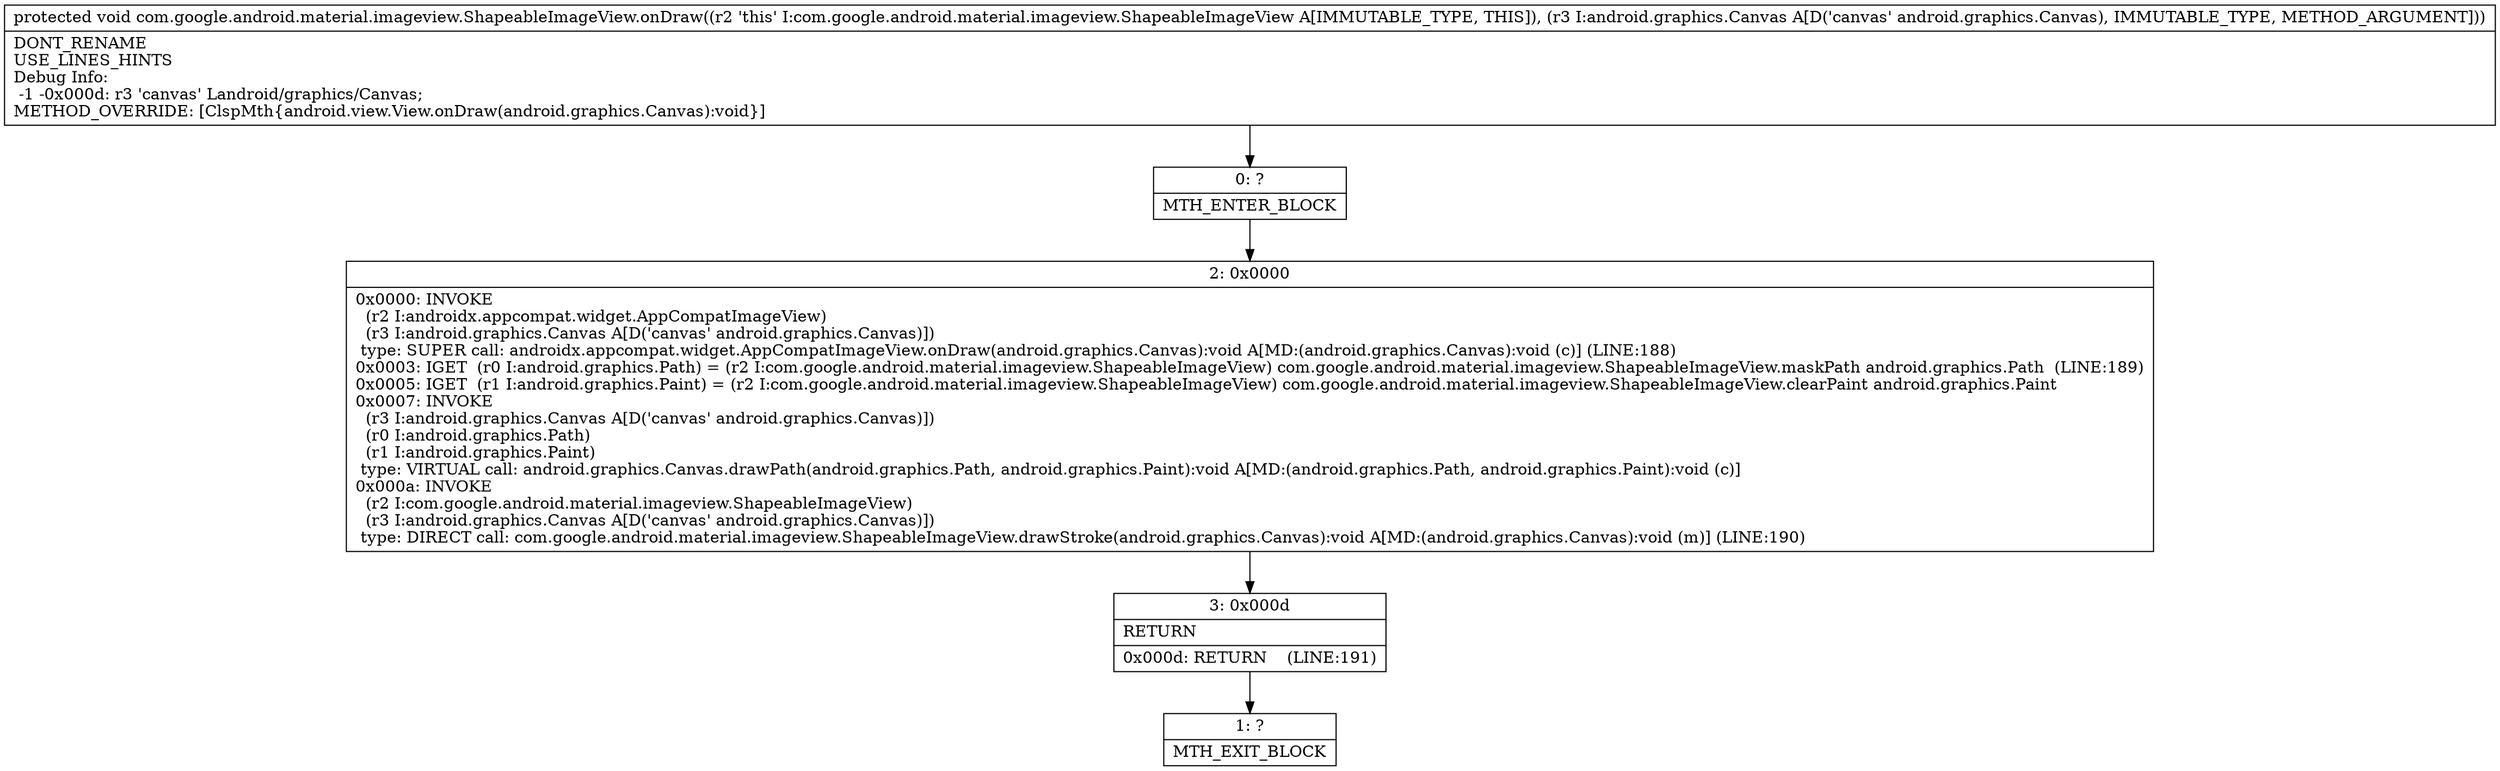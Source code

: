 digraph "CFG forcom.google.android.material.imageview.ShapeableImageView.onDraw(Landroid\/graphics\/Canvas;)V" {
Node_0 [shape=record,label="{0\:\ ?|MTH_ENTER_BLOCK\l}"];
Node_2 [shape=record,label="{2\:\ 0x0000|0x0000: INVOKE  \l  (r2 I:androidx.appcompat.widget.AppCompatImageView)\l  (r3 I:android.graphics.Canvas A[D('canvas' android.graphics.Canvas)])\l type: SUPER call: androidx.appcompat.widget.AppCompatImageView.onDraw(android.graphics.Canvas):void A[MD:(android.graphics.Canvas):void (c)] (LINE:188)\l0x0003: IGET  (r0 I:android.graphics.Path) = (r2 I:com.google.android.material.imageview.ShapeableImageView) com.google.android.material.imageview.ShapeableImageView.maskPath android.graphics.Path  (LINE:189)\l0x0005: IGET  (r1 I:android.graphics.Paint) = (r2 I:com.google.android.material.imageview.ShapeableImageView) com.google.android.material.imageview.ShapeableImageView.clearPaint android.graphics.Paint \l0x0007: INVOKE  \l  (r3 I:android.graphics.Canvas A[D('canvas' android.graphics.Canvas)])\l  (r0 I:android.graphics.Path)\l  (r1 I:android.graphics.Paint)\l type: VIRTUAL call: android.graphics.Canvas.drawPath(android.graphics.Path, android.graphics.Paint):void A[MD:(android.graphics.Path, android.graphics.Paint):void (c)]\l0x000a: INVOKE  \l  (r2 I:com.google.android.material.imageview.ShapeableImageView)\l  (r3 I:android.graphics.Canvas A[D('canvas' android.graphics.Canvas)])\l type: DIRECT call: com.google.android.material.imageview.ShapeableImageView.drawStroke(android.graphics.Canvas):void A[MD:(android.graphics.Canvas):void (m)] (LINE:190)\l}"];
Node_3 [shape=record,label="{3\:\ 0x000d|RETURN\l|0x000d: RETURN    (LINE:191)\l}"];
Node_1 [shape=record,label="{1\:\ ?|MTH_EXIT_BLOCK\l}"];
MethodNode[shape=record,label="{protected void com.google.android.material.imageview.ShapeableImageView.onDraw((r2 'this' I:com.google.android.material.imageview.ShapeableImageView A[IMMUTABLE_TYPE, THIS]), (r3 I:android.graphics.Canvas A[D('canvas' android.graphics.Canvas), IMMUTABLE_TYPE, METHOD_ARGUMENT]))  | DONT_RENAME\lUSE_LINES_HINTS\lDebug Info:\l  \-1 \-0x000d: r3 'canvas' Landroid\/graphics\/Canvas;\lMETHOD_OVERRIDE: [ClspMth\{android.view.View.onDraw(android.graphics.Canvas):void\}]\l}"];
MethodNode -> Node_0;Node_0 -> Node_2;
Node_2 -> Node_3;
Node_3 -> Node_1;
}

